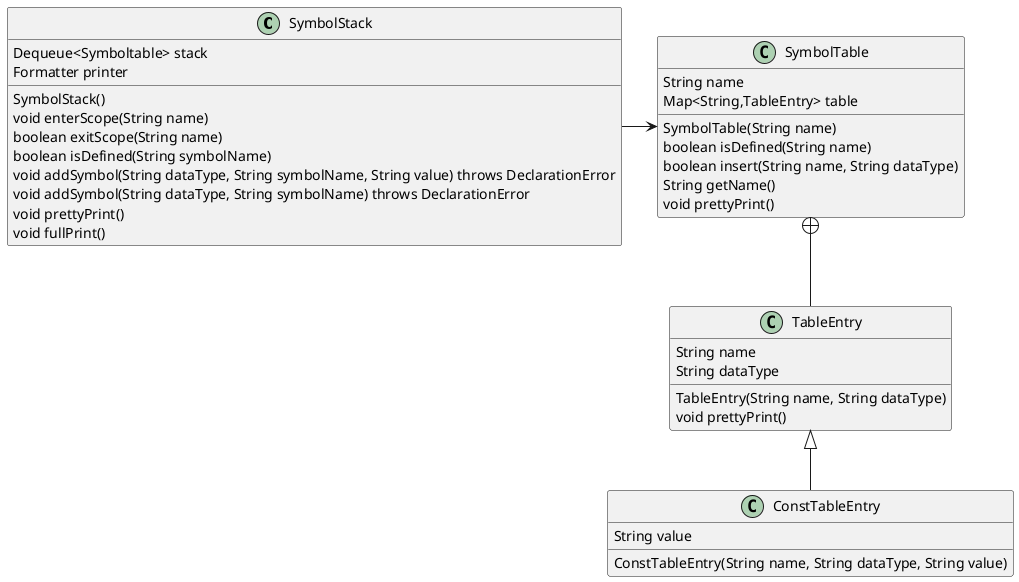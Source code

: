 @startuml
class SymbolStack {
      Dequeue<Symboltable> stack
      Formatter printer
      SymbolStack()
      void enterScope(String name)
      boolean exitScope(String name)
      boolean isDefined(String symbolName)
      void addSymbol(String dataType, String symbolName, String value) throws DeclarationError
      void addSymbol(String dataType, String symbolName) throws DeclarationError
      void prettyPrint()
      void fullPrint()
}

class SymbolTable {
      String name
      Map<String,TableEntry> table
      SymbolTable(String name)
      boolean isDefined(String name)
      boolean insert(String name, String dataType)
      String getName()
      void prettyPrint()
}

class TableEntry {
      String name
      String dataType
      TableEntry(String name, String dataType)
      void prettyPrint()
}

class ConstTableEntry {
      String value
      ConstTableEntry(String name, String dataType, String value)
}



SymbolStack -right--> SymbolTable
TableEntry <|-- ConstTableEntry
SymbolTable +-- TableEntry
/' SymbolTable +-- ConstTableEntry '/
@enduml
